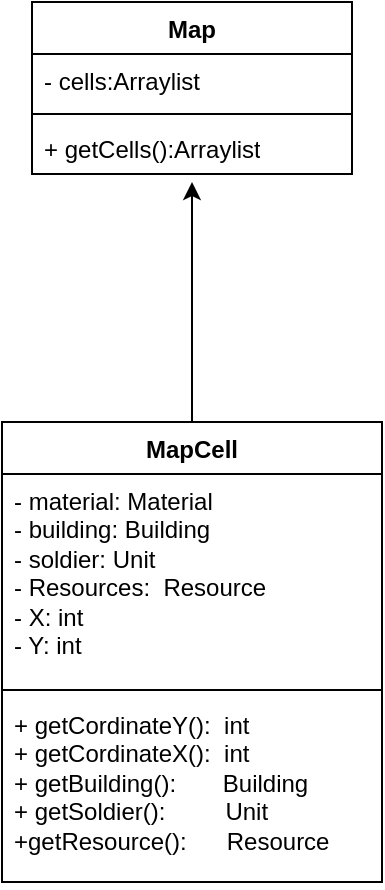 <mxfile version="21.1.5" type="device">
  <diagram name="Page-1" id="e7e014a7-5840-1c2e-5031-d8a46d1fe8dd">
    <mxGraphModel dx="677" dy="342" grid="1" gridSize="10" guides="1" tooltips="1" connect="1" arrows="1" fold="1" page="1" pageScale="1" pageWidth="1169" pageHeight="826" background="none" math="0" shadow="0">
      <root>
        <mxCell id="0" />
        <mxCell id="1" parent="0" />
        <mxCell id="z5lGmqAgz2JXUimjmWrz-45" value="Map" style="swimlane;fontStyle=1;align=center;verticalAlign=top;childLayout=stackLayout;horizontal=1;startSize=26;horizontalStack=0;resizeParent=1;resizeParentMax=0;resizeLast=0;collapsible=1;marginBottom=0;whiteSpace=wrap;html=1;" parent="1" vertex="1">
          <mxGeometry x="770" y="40" width="160" height="86" as="geometry" />
        </mxCell>
        <mxCell id="z5lGmqAgz2JXUimjmWrz-46" value="- cells:Arraylist" style="text;strokeColor=none;fillColor=none;align=left;verticalAlign=top;spacingLeft=4;spacingRight=4;overflow=hidden;rotatable=0;points=[[0,0.5],[1,0.5]];portConstraint=eastwest;whiteSpace=wrap;html=1;" parent="z5lGmqAgz2JXUimjmWrz-45" vertex="1">
          <mxGeometry y="26" width="160" height="26" as="geometry" />
        </mxCell>
        <mxCell id="z5lGmqAgz2JXUimjmWrz-47" value="" style="line;strokeWidth=1;fillColor=none;align=left;verticalAlign=middle;spacingTop=-1;spacingLeft=3;spacingRight=3;rotatable=0;labelPosition=right;points=[];portConstraint=eastwest;strokeColor=inherit;" parent="z5lGmqAgz2JXUimjmWrz-45" vertex="1">
          <mxGeometry y="52" width="160" height="8" as="geometry" />
        </mxCell>
        <mxCell id="z5lGmqAgz2JXUimjmWrz-48" value="+ getCells():Arraylist" style="text;strokeColor=none;fillColor=none;align=left;verticalAlign=top;spacingLeft=4;spacingRight=4;overflow=hidden;rotatable=0;points=[[0,0.5],[1,0.5]];portConstraint=eastwest;whiteSpace=wrap;html=1;" parent="z5lGmqAgz2JXUimjmWrz-45" vertex="1">
          <mxGeometry y="60" width="160" height="26" as="geometry" />
        </mxCell>
        <mxCell id="z5lGmqAgz2JXUimjmWrz-66" style="edgeStyle=orthogonalEdgeStyle;rounded=0;orthogonalLoop=1;jettySize=auto;html=1;" parent="1" source="z5lGmqAgz2JXUimjmWrz-59" edge="1">
          <mxGeometry relative="1" as="geometry">
            <mxPoint x="850" y="130" as="targetPoint" />
          </mxGeometry>
        </mxCell>
        <mxCell id="z5lGmqAgz2JXUimjmWrz-59" value="MapCell" style="swimlane;fontStyle=1;align=center;verticalAlign=top;childLayout=stackLayout;horizontal=1;startSize=26;horizontalStack=0;resizeParent=1;resizeParentMax=0;resizeLast=0;collapsible=1;marginBottom=0;whiteSpace=wrap;html=1;" parent="1" vertex="1">
          <mxGeometry x="755" y="250" width="190" height="230" as="geometry" />
        </mxCell>
        <mxCell id="z5lGmqAgz2JXUimjmWrz-60" value="- material: Material&amp;nbsp;&lt;br style=&quot;border-color: var(--border-color);&quot;&gt;- building: Building&lt;br style=&quot;border-color: var(--border-color);&quot;&gt;- soldier: Unit&lt;br style=&quot;border-color: var(--border-color);&quot;&gt;- Resources:&amp;nbsp; Resource&lt;br style=&quot;border-color: var(--border-color);&quot;&gt;- X: int&lt;br style=&quot;border-color: var(--border-color);&quot;&gt;- Y: int" style="text;strokeColor=none;fillColor=none;align=left;verticalAlign=top;spacingLeft=4;spacingRight=4;overflow=hidden;rotatable=0;points=[[0,0.5],[1,0.5]];portConstraint=eastwest;whiteSpace=wrap;html=1;" parent="z5lGmqAgz2JXUimjmWrz-59" vertex="1">
          <mxGeometry y="26" width="190" height="104" as="geometry" />
        </mxCell>
        <mxCell id="z5lGmqAgz2JXUimjmWrz-61" value="" style="line;strokeWidth=1;fillColor=none;align=left;verticalAlign=middle;spacingTop=-1;spacingLeft=3;spacingRight=3;rotatable=0;labelPosition=right;points=[];portConstraint=eastwest;strokeColor=inherit;" parent="z5lGmqAgz2JXUimjmWrz-59" vertex="1">
          <mxGeometry y="130" width="190" height="8" as="geometry" />
        </mxCell>
        <mxCell id="z5lGmqAgz2JXUimjmWrz-62" value="+ getCordinateY():&amp;nbsp; int&lt;br style=&quot;border-color: var(--border-color);&quot;&gt;+ getCordinateX():&amp;nbsp; int&lt;br style=&quot;border-color: var(--border-color);&quot;&gt;+ getBuilding():&amp;nbsp; &amp;nbsp; &amp;nbsp; &amp;nbsp;Building&lt;br style=&quot;border-color: var(--border-color);&quot;&gt;+ getSoldier():&amp;nbsp; &amp;nbsp; &amp;nbsp; &amp;nbsp; &amp;nbsp;Unit&lt;br style=&quot;border-color: var(--border-color);&quot;&gt;+getResource():&amp;nbsp; &amp;nbsp; &amp;nbsp; Resource" style="text;strokeColor=none;fillColor=none;align=left;verticalAlign=top;spacingLeft=4;spacingRight=4;overflow=hidden;rotatable=0;points=[[0,0.5],[1,0.5]];portConstraint=eastwest;whiteSpace=wrap;html=1;" parent="z5lGmqAgz2JXUimjmWrz-59" vertex="1">
          <mxGeometry y="138" width="190" height="92" as="geometry" />
        </mxCell>
      </root>
    </mxGraphModel>
  </diagram>
</mxfile>
